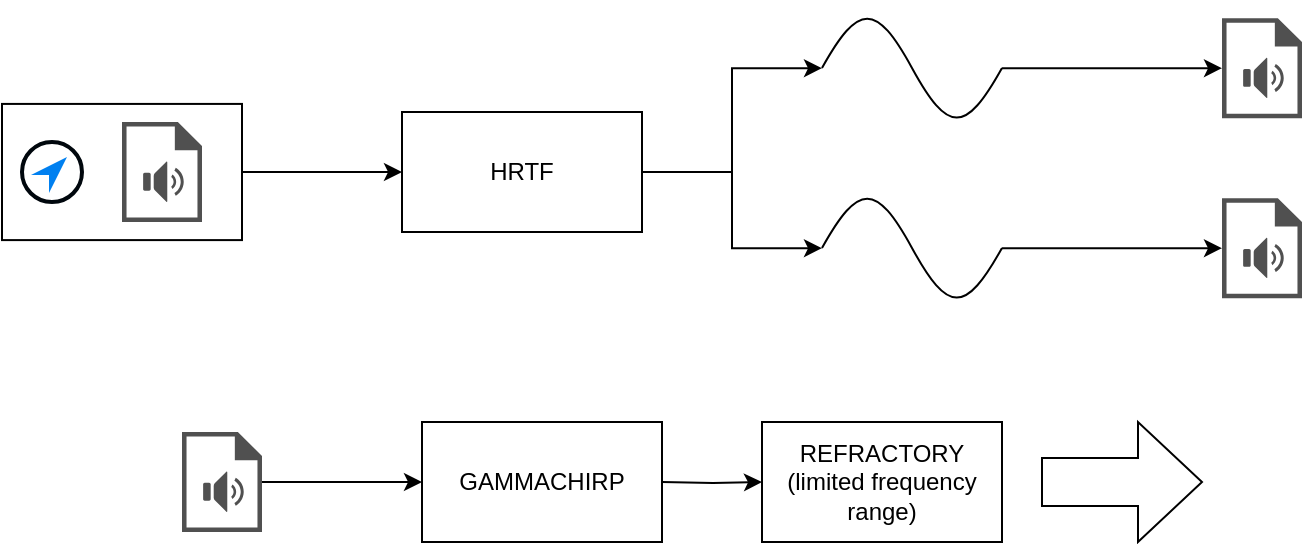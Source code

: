<mxfile version="24.7.10">
  <diagram name="Page-1" id="o88a3t7a5GBlfN1_9MtQ">
    <mxGraphModel dx="1018" dy="704" grid="1" gridSize="10" guides="1" tooltips="1" connect="1" arrows="1" fold="1" page="1" pageScale="1" pageWidth="850" pageHeight="1100" math="0" shadow="0">
      <root>
        <mxCell id="0" />
        <mxCell id="1" parent="0" />
        <mxCell id="ygFLU85KoZB7x09PTmzy-2" value="" style="rounded=0;whiteSpace=wrap;html=1;fillColor=none;" parent="1" vertex="1">
          <mxGeometry x="140" y="110.96" width="120" height="68.09" as="geometry" />
        </mxCell>
        <mxCell id="OYKhvysy2fvlji-S3JPo-3" style="edgeStyle=orthogonalEdgeStyle;rounded=0;orthogonalLoop=1;jettySize=auto;html=1;entryX=0;entryY=0.5;entryDx=0;entryDy=0;" parent="1" source="OYKhvysy2fvlji-S3JPo-2" target="V6RaSeCVJ2EmEDFPqsmU-1" edge="1">
          <mxGeometry relative="1" as="geometry">
            <mxPoint x="340" y="300" as="targetPoint" />
          </mxGeometry>
        </mxCell>
        <mxCell id="OYKhvysy2fvlji-S3JPo-2" value="" style="sketch=0;pointerEvents=1;shadow=0;dashed=0;html=1;strokeColor=none;fillColor=#505050;labelPosition=center;verticalLabelPosition=bottom;verticalAlign=top;outlineConnect=0;align=center;shape=mxgraph.office.concepts.sound_file;" parent="1" vertex="1">
          <mxGeometry x="230" y="275" width="40" height="50" as="geometry" />
        </mxCell>
        <mxCell id="OYKhvysy2fvlji-S3JPo-10" style="edgeStyle=orthogonalEdgeStyle;rounded=0;orthogonalLoop=1;jettySize=auto;html=1;" parent="1" target="OYKhvysy2fvlji-S3JPo-9" edge="1">
          <mxGeometry relative="1" as="geometry">
            <mxPoint x="470" y="300" as="sourcePoint" />
          </mxGeometry>
        </mxCell>
        <mxCell id="OYKhvysy2fvlji-S3JPo-9" value="&lt;div&gt;REFRACTORY&lt;br&gt;(limited frequency range)&lt;br&gt;&lt;/div&gt;" style="rounded=0;whiteSpace=wrap;html=1;fillColor=none;" parent="1" vertex="1">
          <mxGeometry x="520" y="270" width="120" height="60" as="geometry" />
        </mxCell>
        <mxCell id="OYKhvysy2fvlji-S3JPo-13" style="edgeStyle=orthogonalEdgeStyle;rounded=0;orthogonalLoop=1;jettySize=auto;html=1;exitX=1;exitY=0.5;exitDx=0;exitDy=0;" parent="1" source="ygFLU85KoZB7x09PTmzy-2" target="OYKhvysy2fvlji-S3JPo-12" edge="1">
          <mxGeometry relative="1" as="geometry" />
        </mxCell>
        <mxCell id="OYKhvysy2fvlji-S3JPo-11" value="" style="sketch=0;pointerEvents=1;shadow=0;dashed=0;html=1;strokeColor=none;fillColor=#505050;labelPosition=center;verticalLabelPosition=bottom;verticalAlign=top;outlineConnect=0;align=center;shape=mxgraph.office.concepts.sound_file;" parent="1" vertex="1">
          <mxGeometry x="200" y="120" width="40" height="50" as="geometry" />
        </mxCell>
        <mxCell id="OYKhvysy2fvlji-S3JPo-16" style="edgeStyle=orthogonalEdgeStyle;rounded=0;orthogonalLoop=1;jettySize=auto;html=1;" parent="1" source="OYKhvysy2fvlji-S3JPo-12" target="OYKhvysy2fvlji-S3JPo-15" edge="1">
          <mxGeometry relative="1" as="geometry" />
        </mxCell>
        <mxCell id="OYKhvysy2fvlji-S3JPo-17" style="edgeStyle=orthogonalEdgeStyle;rounded=0;orthogonalLoop=1;jettySize=auto;html=1;" parent="1" source="OYKhvysy2fvlji-S3JPo-12" target="OYKhvysy2fvlji-S3JPo-14" edge="1">
          <mxGeometry relative="1" as="geometry" />
        </mxCell>
        <mxCell id="OYKhvysy2fvlji-S3JPo-12" value="HRTF" style="rounded=0;whiteSpace=wrap;html=1;fillColor=none;" parent="1" vertex="1">
          <mxGeometry x="340" y="115" width="120" height="60" as="geometry" />
        </mxCell>
        <mxCell id="OYKhvysy2fvlji-S3JPo-21" style="edgeStyle=orthogonalEdgeStyle;rounded=0;orthogonalLoop=1;jettySize=auto;html=1;" parent="1" source="OYKhvysy2fvlji-S3JPo-14" target="OYKhvysy2fvlji-S3JPo-18" edge="1">
          <mxGeometry relative="1" as="geometry" />
        </mxCell>
        <mxCell id="OYKhvysy2fvlji-S3JPo-14" value="" style="pointerEvents=1;verticalLabelPosition=bottom;shadow=0;dashed=0;align=center;html=1;verticalAlign=top;shape=mxgraph.electrical.waveforms.sine_wave;" parent="1" vertex="1">
          <mxGeometry x="550" y="150" width="90" height="66.18" as="geometry" />
        </mxCell>
        <mxCell id="OYKhvysy2fvlji-S3JPo-20" style="edgeStyle=orthogonalEdgeStyle;rounded=0;orthogonalLoop=1;jettySize=auto;html=1;" parent="1" source="OYKhvysy2fvlji-S3JPo-15" target="OYKhvysy2fvlji-S3JPo-19" edge="1">
          <mxGeometry relative="1" as="geometry" />
        </mxCell>
        <mxCell id="OYKhvysy2fvlji-S3JPo-15" value="" style="pointerEvents=1;verticalLabelPosition=bottom;shadow=0;dashed=0;align=center;html=1;verticalAlign=top;shape=mxgraph.electrical.waveforms.sine_wave;" parent="1" vertex="1">
          <mxGeometry x="550" y="60.0" width="90" height="66.18" as="geometry" />
        </mxCell>
        <mxCell id="OYKhvysy2fvlji-S3JPo-18" value="" style="sketch=0;pointerEvents=1;shadow=0;dashed=0;html=1;strokeColor=none;fillColor=#505050;labelPosition=center;verticalLabelPosition=bottom;verticalAlign=top;outlineConnect=0;align=center;shape=mxgraph.office.concepts.sound_file;" parent="1" vertex="1">
          <mxGeometry x="750" y="158.09" width="40" height="50" as="geometry" />
        </mxCell>
        <mxCell id="OYKhvysy2fvlji-S3JPo-19" value="" style="sketch=0;pointerEvents=1;shadow=0;dashed=0;html=1;strokeColor=none;fillColor=#505050;labelPosition=center;verticalLabelPosition=bottom;verticalAlign=top;outlineConnect=0;align=center;shape=mxgraph.office.concepts.sound_file;" parent="1" vertex="1">
          <mxGeometry x="750" y="68.09" width="40" height="50" as="geometry" />
        </mxCell>
        <mxCell id="OYKhvysy2fvlji-S3JPo-22" value="" style="shape=singleArrow;whiteSpace=wrap;html=1;arrowWidth=0.4;arrowSize=0.4;rounded=0;fillColor=none;" parent="1" vertex="1">
          <mxGeometry x="660" y="270" width="80" height="60" as="geometry" />
        </mxCell>
        <mxCell id="ygFLU85KoZB7x09PTmzy-1" value="" style="html=1;verticalLabelPosition=bottom;align=center;labelBackgroundColor=#ffffff;verticalAlign=top;strokeWidth=2;strokeColor=#00070D;shadow=0;dashed=0;shape=mxgraph.ios7.icons.location_2;" parent="1" vertex="1">
          <mxGeometry x="150" y="130" width="30" height="30" as="geometry" />
        </mxCell>
        <mxCell id="V6RaSeCVJ2EmEDFPqsmU-1" value="GAMMACHIRP" style="rounded=0;whiteSpace=wrap;html=1;fillColor=none;" vertex="1" parent="1">
          <mxGeometry x="350" y="270" width="120" height="60" as="geometry" />
        </mxCell>
      </root>
    </mxGraphModel>
  </diagram>
</mxfile>
